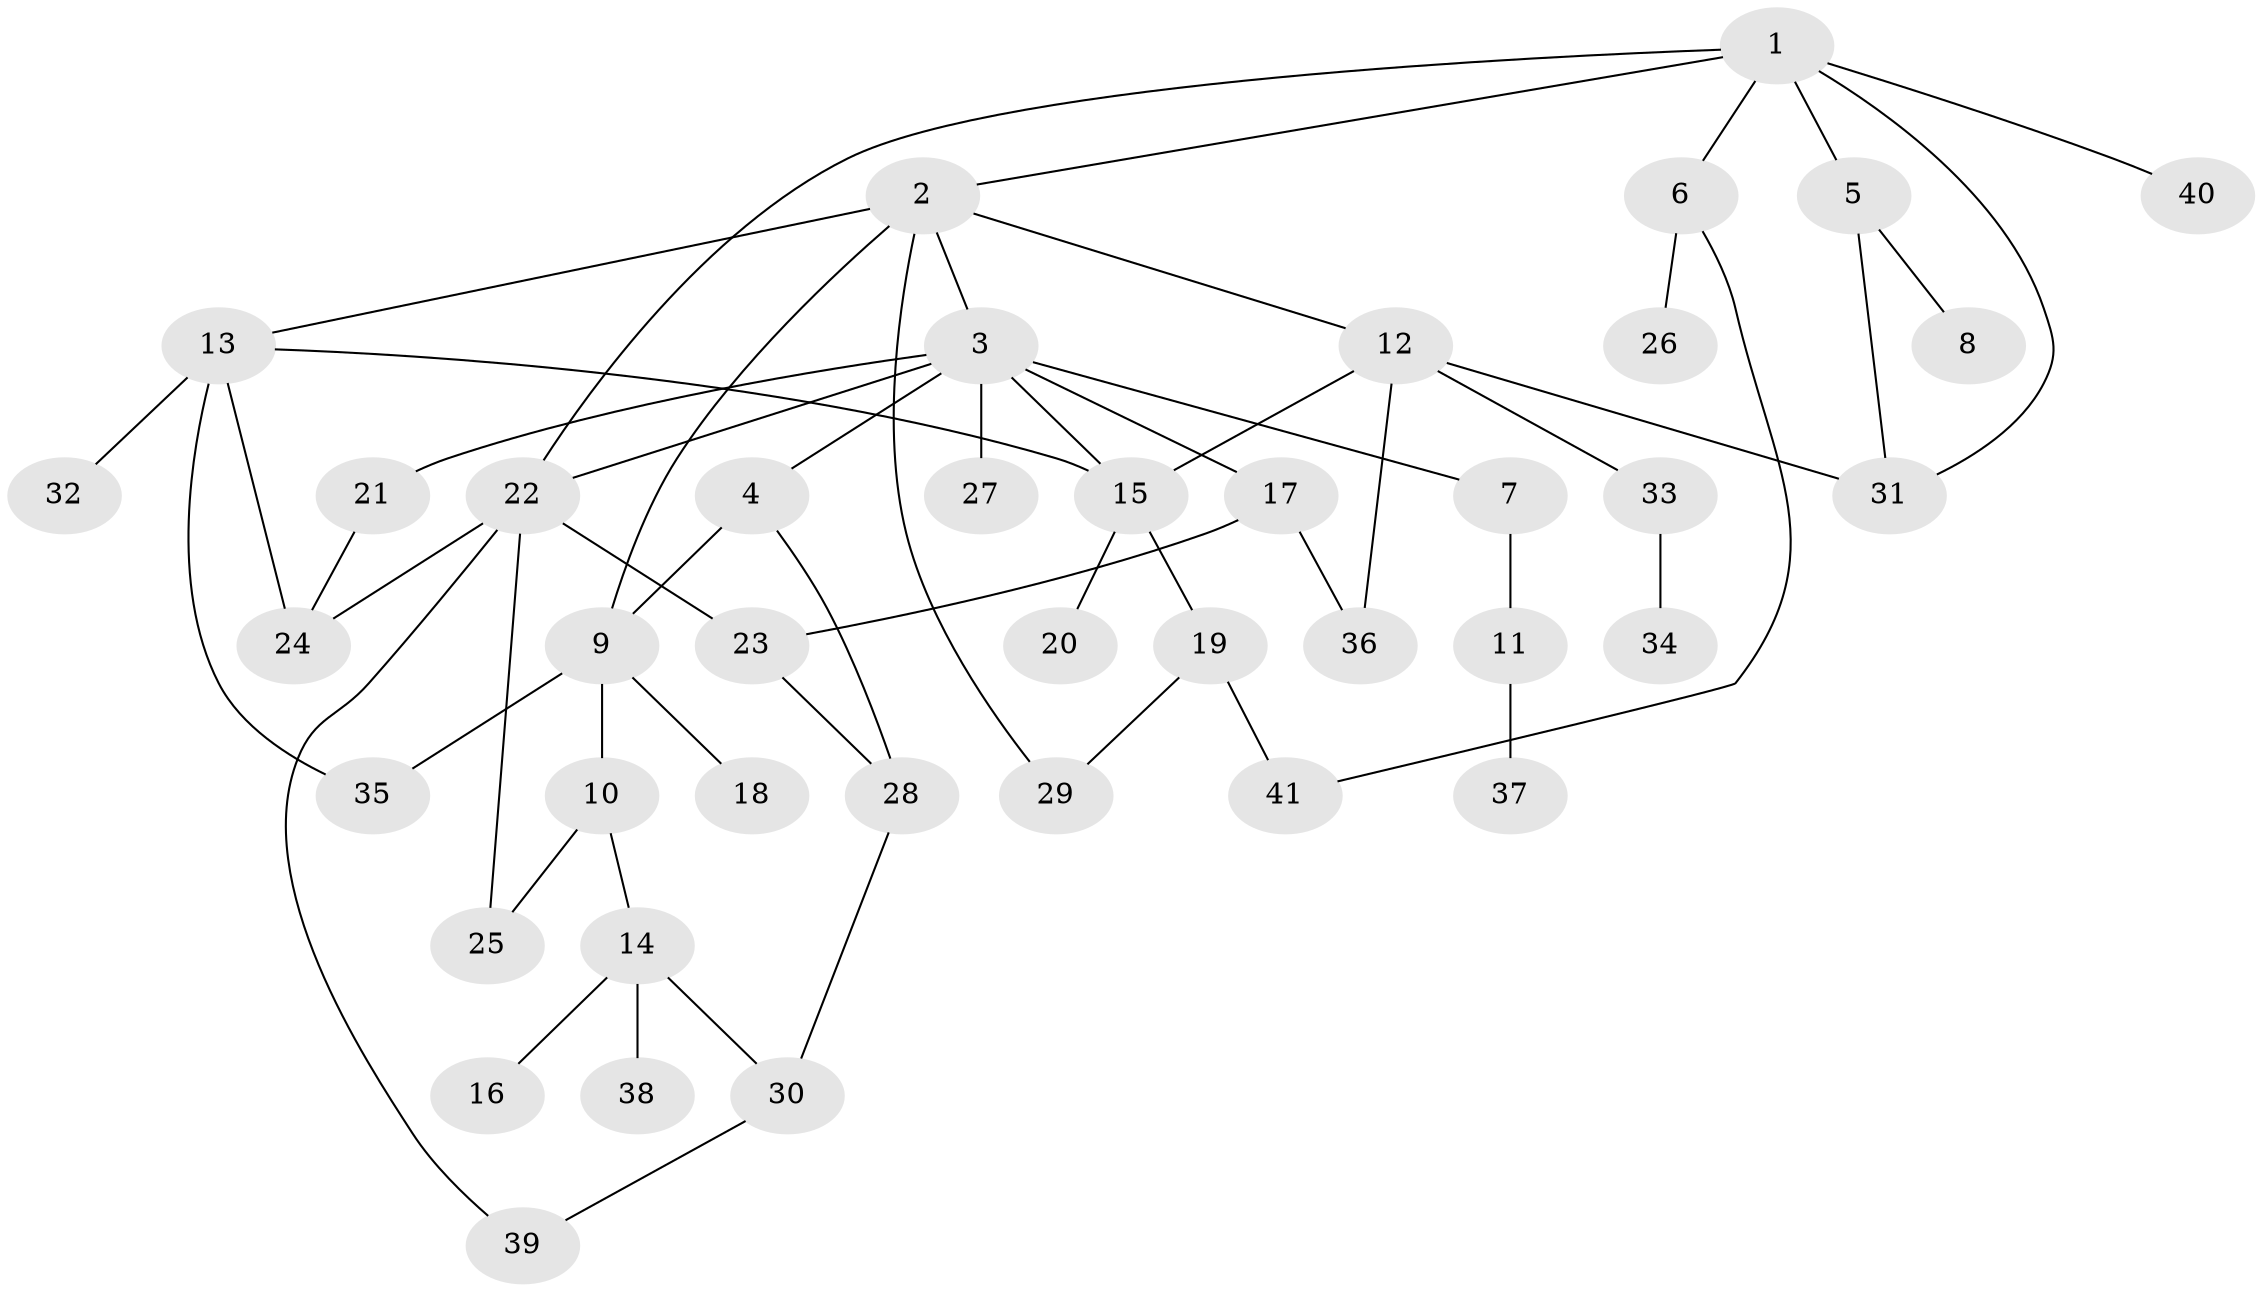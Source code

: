 // original degree distribution, {4: 0.08536585365853659, 6: 0.012195121951219513, 9: 0.012195121951219513, 2: 0.3170731707317073, 5: 0.04878048780487805, 3: 0.23170731707317074, 1: 0.2926829268292683}
// Generated by graph-tools (version 1.1) at 2025/34/03/09/25 02:34:10]
// undirected, 41 vertices, 57 edges
graph export_dot {
graph [start="1"]
  node [color=gray90,style=filled];
  1;
  2;
  3;
  4;
  5;
  6;
  7;
  8;
  9;
  10;
  11;
  12;
  13;
  14;
  15;
  16;
  17;
  18;
  19;
  20;
  21;
  22;
  23;
  24;
  25;
  26;
  27;
  28;
  29;
  30;
  31;
  32;
  33;
  34;
  35;
  36;
  37;
  38;
  39;
  40;
  41;
  1 -- 2 [weight=1.0];
  1 -- 5 [weight=1.0];
  1 -- 6 [weight=1.0];
  1 -- 22 [weight=1.0];
  1 -- 31 [weight=1.0];
  1 -- 40 [weight=1.0];
  2 -- 3 [weight=1.0];
  2 -- 9 [weight=1.0];
  2 -- 12 [weight=1.0];
  2 -- 13 [weight=1.0];
  2 -- 29 [weight=1.0];
  3 -- 4 [weight=1.0];
  3 -- 7 [weight=1.0];
  3 -- 15 [weight=1.0];
  3 -- 17 [weight=1.0];
  3 -- 21 [weight=1.0];
  3 -- 22 [weight=1.0];
  3 -- 27 [weight=1.0];
  4 -- 9 [weight=1.0];
  4 -- 28 [weight=1.0];
  5 -- 8 [weight=1.0];
  5 -- 31 [weight=1.0];
  6 -- 26 [weight=2.0];
  6 -- 41 [weight=1.0];
  7 -- 11 [weight=1.0];
  9 -- 10 [weight=1.0];
  9 -- 18 [weight=1.0];
  9 -- 35 [weight=1.0];
  10 -- 14 [weight=1.0];
  10 -- 25 [weight=1.0];
  11 -- 37 [weight=1.0];
  12 -- 15 [weight=1.0];
  12 -- 31 [weight=1.0];
  12 -- 33 [weight=1.0];
  12 -- 36 [weight=1.0];
  13 -- 15 [weight=1.0];
  13 -- 24 [weight=1.0];
  13 -- 32 [weight=2.0];
  13 -- 35 [weight=1.0];
  14 -- 16 [weight=1.0];
  14 -- 30 [weight=1.0];
  14 -- 38 [weight=1.0];
  15 -- 19 [weight=1.0];
  15 -- 20 [weight=1.0];
  17 -- 23 [weight=2.0];
  17 -- 36 [weight=1.0];
  19 -- 29 [weight=1.0];
  19 -- 41 [weight=1.0];
  21 -- 24 [weight=1.0];
  22 -- 23 [weight=1.0];
  22 -- 24 [weight=1.0];
  22 -- 25 [weight=1.0];
  22 -- 39 [weight=1.0];
  23 -- 28 [weight=1.0];
  28 -- 30 [weight=1.0];
  30 -- 39 [weight=1.0];
  33 -- 34 [weight=1.0];
}

